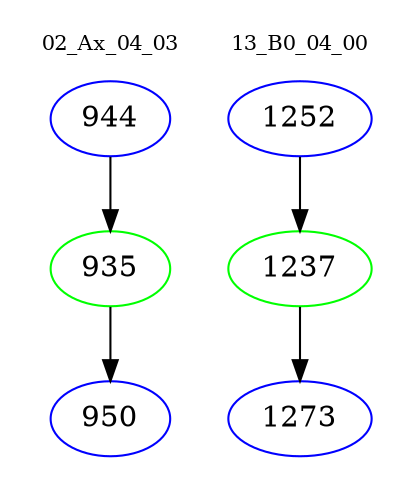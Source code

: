 digraph{
subgraph cluster_0 {
color = white
label = "02_Ax_04_03";
fontsize=10;
T0_944 [label="944", color="blue"]
T0_944 -> T0_935 [color="black"]
T0_935 [label="935", color="green"]
T0_935 -> T0_950 [color="black"]
T0_950 [label="950", color="blue"]
}
subgraph cluster_1 {
color = white
label = "13_B0_04_00";
fontsize=10;
T1_1252 [label="1252", color="blue"]
T1_1252 -> T1_1237 [color="black"]
T1_1237 [label="1237", color="green"]
T1_1237 -> T1_1273 [color="black"]
T1_1273 [label="1273", color="blue"]
}
}
